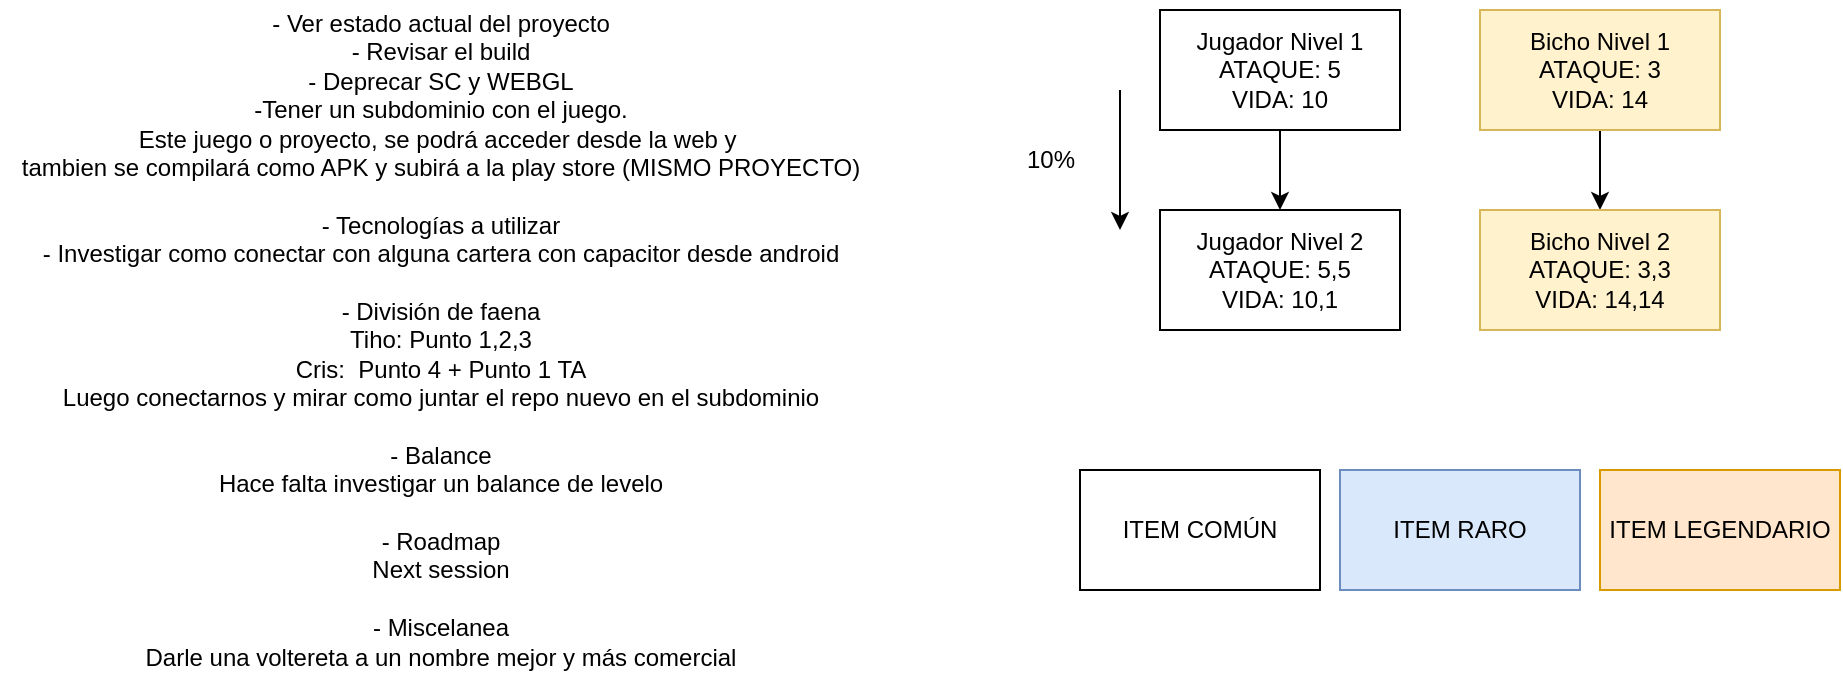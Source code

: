 <mxfile version="22.1.15" type="github" pages="2">
  <diagram name="Página-1" id="G3qss4rFU0XSDuvpTMuO">
    <mxGraphModel dx="2555" dy="640" grid="1" gridSize="10" guides="1" tooltips="1" connect="1" arrows="1" fold="1" page="1" pageScale="1" pageWidth="827" pageHeight="1169" math="0" shadow="0">
      <root>
        <mxCell id="0" />
        <mxCell id="1" parent="0" />
        <mxCell id="pyqpKjKKV07klXftnFIs-1" value="&lt;div&gt;- Ver estado actual del proyecto&lt;/div&gt;&lt;div&gt;- Revisar el build&lt;/div&gt;&lt;div&gt;- Deprecar SC y WEBGL&lt;/div&gt;&lt;div&gt;-Tener un subdominio con el juego.&lt;/div&gt;&lt;div&gt;Este juego o proyecto, se podrá acceder desde la web y&amp;nbsp;&lt;/div&gt;&lt;div&gt;tambien se compilará como APK y subirá a la play store (MISMO PROYECTO)&lt;/div&gt;&lt;div&gt;&lt;br&gt;&lt;/div&gt;&lt;div&gt;- Tecnologías a utilizar&lt;/div&gt;&lt;div&gt;- Investigar como conectar con alguna cartera con capacitor desde android&lt;/div&gt;&lt;div&gt;&lt;br&gt;&lt;/div&gt;&lt;div&gt;- División de faena&lt;/div&gt;&lt;div&gt;Tiho: Punto 1,2,3&lt;/div&gt;&lt;div&gt;Cris:&amp;nbsp; Punto 4 + Punto 1 TA&lt;/div&gt;&lt;div&gt;Luego conectarnos y mirar como juntar el repo nuevo en el subdominio&lt;/div&gt;&lt;div&gt;&lt;br&gt;&lt;/div&gt;&lt;div&gt;- Balance&lt;/div&gt;&lt;div&gt;Hace falta investigar un balance de levelo&lt;/div&gt;&lt;div&gt;&lt;br&gt;&lt;/div&gt;&lt;div&gt;- Roadmap&lt;/div&gt;&lt;div&gt;Next session&lt;/div&gt;&lt;div&gt;&lt;br&gt;&lt;/div&gt;&lt;div&gt;- Miscelanea&lt;/div&gt;&lt;div&gt;Darle una voltereta a un nombre mejor y más comercial&lt;/div&gt;" style="text;html=1;align=center;verticalAlign=middle;resizable=0;points=[];autosize=1;strokeColor=none;fillColor=none;" parent="1" vertex="1">
          <mxGeometry x="-50" y="35" width="440" height="340" as="geometry" />
        </mxCell>
        <mxCell id="pyqpKjKKV07klXftnFIs-8" style="edgeStyle=orthogonalEdgeStyle;rounded=0;orthogonalLoop=1;jettySize=auto;html=1;exitX=0.5;exitY=1;exitDx=0;exitDy=0;entryX=0.5;entryY=0;entryDx=0;entryDy=0;" parent="1" source="pyqpKjKKV07klXftnFIs-2" target="pyqpKjKKV07klXftnFIs-4" edge="1">
          <mxGeometry relative="1" as="geometry" />
        </mxCell>
        <mxCell id="pyqpKjKKV07klXftnFIs-2" value="Jugador Nivel 1&lt;br&gt;ATAQUE: 5&lt;br&gt;VIDA: 10" style="rounded=0;whiteSpace=wrap;html=1;" parent="1" vertex="1">
          <mxGeometry x="530" y="40" width="120" height="60" as="geometry" />
        </mxCell>
        <mxCell id="pyqpKjKKV07klXftnFIs-9" style="edgeStyle=orthogonalEdgeStyle;rounded=0;orthogonalLoop=1;jettySize=auto;html=1;exitX=0.5;exitY=1;exitDx=0;exitDy=0;entryX=0.5;entryY=0;entryDx=0;entryDy=0;" parent="1" source="pyqpKjKKV07klXftnFIs-3" target="pyqpKjKKV07klXftnFIs-5" edge="1">
          <mxGeometry relative="1" as="geometry" />
        </mxCell>
        <mxCell id="pyqpKjKKV07klXftnFIs-3" value="Bicho Nivel 1&lt;br&gt;ATAQUE: 3&lt;br&gt;VIDA: 14" style="rounded=0;whiteSpace=wrap;html=1;fillColor=#fff2cc;strokeColor=#d6b656;" parent="1" vertex="1">
          <mxGeometry x="690" y="40" width="120" height="60" as="geometry" />
        </mxCell>
        <mxCell id="pyqpKjKKV07klXftnFIs-4" value="Jugador Nivel 2&lt;br&gt;ATAQUE: 5,5&lt;br&gt;VIDA: 10,1" style="rounded=0;whiteSpace=wrap;html=1;" parent="1" vertex="1">
          <mxGeometry x="530" y="140" width="120" height="60" as="geometry" />
        </mxCell>
        <mxCell id="pyqpKjKKV07klXftnFIs-5" value="Bicho Nivel 2&lt;br&gt;ATAQUE: 3,3&lt;br&gt;VIDA: 14,14" style="rounded=0;whiteSpace=wrap;html=1;fillColor=#fff2cc;strokeColor=#d6b656;" parent="1" vertex="1">
          <mxGeometry x="690" y="140" width="120" height="60" as="geometry" />
        </mxCell>
        <mxCell id="pyqpKjKKV07klXftnFIs-10" value="" style="endArrow=classic;html=1;rounded=0;" parent="1" edge="1">
          <mxGeometry width="50" height="50" relative="1" as="geometry">
            <mxPoint x="510" y="80" as="sourcePoint" />
            <mxPoint x="510" y="150" as="targetPoint" />
          </mxGeometry>
        </mxCell>
        <mxCell id="pyqpKjKKV07klXftnFIs-11" value="10%" style="text;html=1;align=center;verticalAlign=middle;resizable=0;points=[];autosize=1;strokeColor=none;fillColor=none;" parent="1" vertex="1">
          <mxGeometry x="450" y="100" width="50" height="30" as="geometry" />
        </mxCell>
        <mxCell id="pyqpKjKKV07klXftnFIs-12" value="ITEM COMÚN&lt;br&gt;" style="rounded=0;whiteSpace=wrap;html=1;" parent="1" vertex="1">
          <mxGeometry x="490" y="270" width="120" height="60" as="geometry" />
        </mxCell>
        <mxCell id="pyqpKjKKV07klXftnFIs-13" value="ITEM RARO" style="rounded=0;whiteSpace=wrap;html=1;fillColor=#dae8fc;strokeColor=#6c8ebf;" parent="1" vertex="1">
          <mxGeometry x="620" y="270" width="120" height="60" as="geometry" />
        </mxCell>
        <mxCell id="pyqpKjKKV07klXftnFIs-14" value="ITEM LEGENDARIO" style="rounded=0;whiteSpace=wrap;html=1;fillColor=#ffe6cc;strokeColor=#d79b00;" parent="1" vertex="1">
          <mxGeometry x="750" y="270" width="120" height="60" as="geometry" />
        </mxCell>
      </root>
    </mxGraphModel>
  </diagram>
  <diagram id="mqwpFSCgK2DnccOAVuOG" name="Página-2">
    <mxGraphModel dx="1487" dy="632" grid="1" gridSize="10" guides="1" tooltips="1" connect="1" arrows="1" fold="1" page="1" pageScale="1" pageWidth="827" pageHeight="1169" math="0" shadow="0">
      <root>
        <mxCell id="0" />
        <mxCell id="1" parent="0" />
        <mxCell id="Cj6aZrRY7dUbf_1ntiMv-1" value="&lt;div&gt;- Balanceo&lt;/div&gt;&lt;div&gt;- Blockchain a utilizar&lt;/div&gt;&lt;div&gt;- Shimmer para desarrollo + IOTA para despliegue&lt;/div&gt;&lt;div&gt;- Desarrollo Sección del jugador / inventario&lt;/div&gt;&lt;div&gt;- Implementar frame responsive (front)&lt;/div&gt;&lt;div&gt;&amp;nbsp; - Implementar entidad jugador/bicho (Clase comun) (arrancar backend)&lt;/div&gt;&lt;div&gt;- Guardar en esta clase, tanto para jugadores como bichos:&lt;/div&gt;&lt;div&gt;&lt;b&gt;* vida&lt;/b&gt;&lt;/div&gt;&lt;div&gt;&lt;b&gt;* mana / energia&lt;/b&gt;&lt;/div&gt;&lt;div&gt;&lt;b&gt;* experencia&lt;/b&gt;&lt;/div&gt;&lt;div&gt;&lt;b&gt;* nivel&lt;/b&gt;&lt;/div&gt;&lt;div&gt;&lt;b&gt;*nombre =&amp;gt; jugador&lt;/b&gt;&lt;/div&gt;&lt;div&gt;&lt;b&gt;*email =&amp;gt; jugador&lt;/b&gt;&lt;/div&gt;&lt;div&gt;&amp;nbsp; - Implementar vista de inventario (frontend)&lt;/div&gt;&lt;div&gt;&amp;nbsp; - Requerir un sign in / loggeo con cartera (web3)&lt;/div&gt;" style="text;html=1;align=center;verticalAlign=middle;resizable=0;points=[];autosize=1;strokeColor=none;fillColor=none;" vertex="1" parent="1">
          <mxGeometry x="-790" y="140" width="410" height="230" as="geometry" />
        </mxCell>
        <mxCell id="CnbawDNhO0HjKL2ADojb-17" style="edgeStyle=orthogonalEdgeStyle;rounded=0;orthogonalLoop=1;jettySize=auto;html=1;exitX=0.5;exitY=1;exitDx=0;exitDy=0;entryX=0.5;entryY=0;entryDx=0;entryDy=0;" edge="1" parent="1" source="CnbawDNhO0HjKL2ADojb-12" target="CnbawDNhO0HjKL2ADojb-16">
          <mxGeometry relative="1" as="geometry" />
        </mxCell>
        <mxCell id="CnbawDNhO0HjKL2ADojb-12" value="Sign/auth in with web3" style="rounded=1;whiteSpace=wrap;html=1;" vertex="1" parent="1">
          <mxGeometry x="-280" y="190" width="120" height="60" as="geometry" />
        </mxCell>
        <mxCell id="CnbawDNhO0HjKL2ADojb-14" style="edgeStyle=orthogonalEdgeStyle;rounded=0;orthogonalLoop=1;jettySize=auto;html=1;exitX=0.5;exitY=1;exitDx=0;exitDy=0;entryX=0.5;entryY=0;entryDx=0;entryDy=0;" edge="1" parent="1" source="CnbawDNhO0HjKL2ADojb-13" target="CnbawDNhO0HjKL2ADojb-12">
          <mxGeometry relative="1" as="geometry" />
        </mxCell>
        <mxCell id="CnbawDNhO0HjKL2ADojb-13" value="Click connect" style="rounded=1;whiteSpace=wrap;html=1;" vertex="1" parent="1">
          <mxGeometry x="-280" y="90" width="120" height="60" as="geometry" />
        </mxCell>
        <mxCell id="CnbawDNhO0HjKL2ADojb-15" value="Obtener entidad bicho/jugador" style="rounded=1;whiteSpace=wrap;html=1;" vertex="1" parent="1">
          <mxGeometry x="-280" y="440" width="120" height="60" as="geometry" />
        </mxCell>
        <mxCell id="CnbawDNhO0HjKL2ADojb-18" style="edgeStyle=orthogonalEdgeStyle;rounded=0;orthogonalLoop=1;jettySize=auto;html=1;exitX=0.5;exitY=1;exitDx=0;exitDy=0;" edge="1" parent="1" source="CnbawDNhO0HjKL2ADojb-16" target="CnbawDNhO0HjKL2ADojb-15">
          <mxGeometry relative="1" as="geometry" />
        </mxCell>
        <mxCell id="CnbawDNhO0HjKL2ADojb-21" style="edgeStyle=orthogonalEdgeStyle;rounded=0;orthogonalLoop=1;jettySize=auto;html=1;exitX=1;exitY=1;exitDx=0;exitDy=0;entryX=0.5;entryY=0;entryDx=0;entryDy=0;" edge="1" parent="1" source="CnbawDNhO0HjKL2ADojb-16" target="CnbawDNhO0HjKL2ADojb-20">
          <mxGeometry relative="1" as="geometry" />
        </mxCell>
        <mxCell id="CnbawDNhO0HjKL2ADojb-16" value="Generar token de sesión" style="rounded=1;whiteSpace=wrap;html=1;" vertex="1" parent="1">
          <mxGeometry x="-280" y="300" width="120" height="60" as="geometry" />
        </mxCell>
        <mxCell id="CnbawDNhO0HjKL2ADojb-19" value="Exitoso" style="text;html=1;strokeColor=none;fillColor=none;align=center;verticalAlign=middle;whiteSpace=wrap;rounded=0;" vertex="1" parent="1">
          <mxGeometry x="-280" y="390" width="60" height="30" as="geometry" />
        </mxCell>
        <mxCell id="CnbawDNhO0HjKL2ADojb-20" value="Crear entidad bicho/jugador" style="rounded=1;whiteSpace=wrap;html=1;" vertex="1" parent="1">
          <mxGeometry x="-110" y="440" width="120" height="60" as="geometry" />
        </mxCell>
        <mxCell id="CnbawDNhO0HjKL2ADojb-22" value="No exitoso" style="text;html=1;strokeColor=none;fillColor=none;align=center;verticalAlign=middle;whiteSpace=wrap;rounded=0;" vertex="1" parent="1">
          <mxGeometry x="-110" y="360" width="60" height="30" as="geometry" />
        </mxCell>
      </root>
    </mxGraphModel>
  </diagram>
</mxfile>
